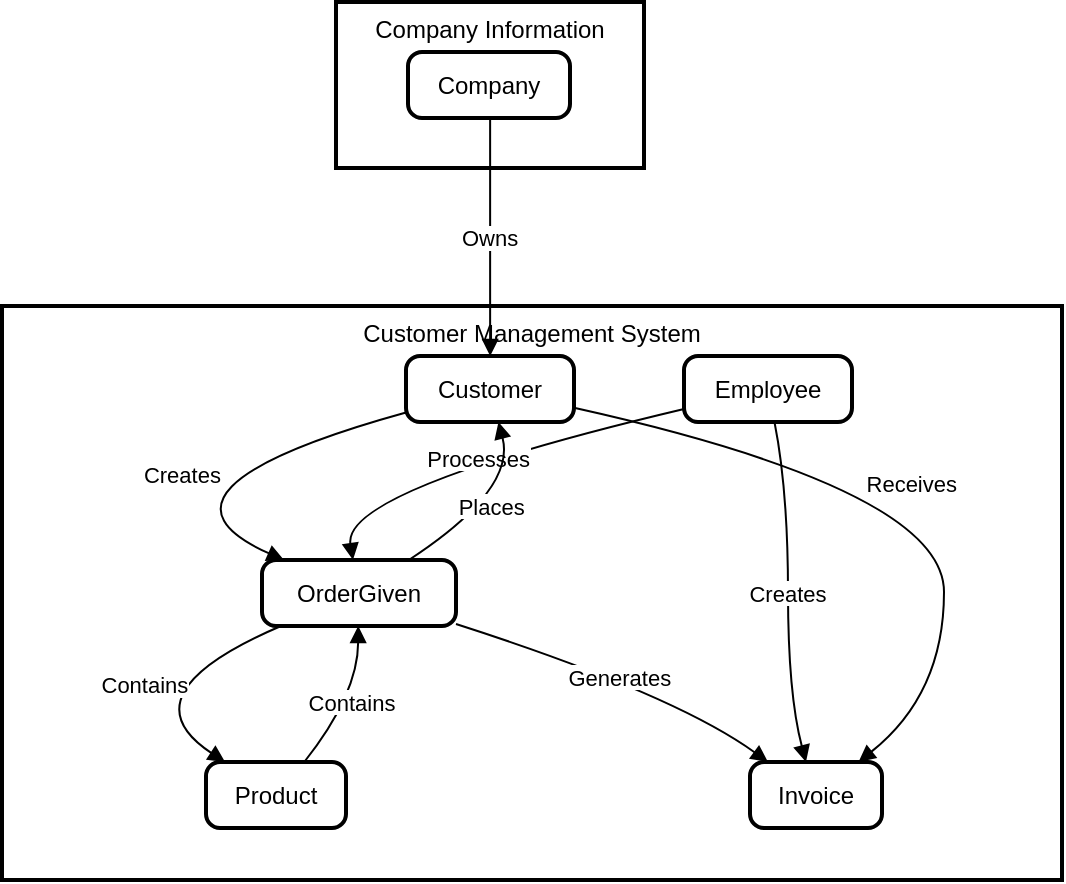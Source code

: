 <mxfile version="21.7.2" type="device">
  <diagram id="C5RBs43oDa-KdzZeNtuy" name="Page-1">
    <mxGraphModel dx="3500" dy="1807" grid="1" gridSize="10" guides="1" tooltips="1" connect="1" arrows="1" fold="1" page="1" pageScale="1" pageWidth="827" pageHeight="1169" math="0" shadow="0">
      <root>
        <mxCell id="WIyWlLk6GJQsqaUBKTNV-0" />
        <mxCell id="WIyWlLk6GJQsqaUBKTNV-1" parent="WIyWlLk6GJQsqaUBKTNV-0" />
        <mxCell id="b4tJp916rbjAuBSR-XiV-288" value="Company Information" style="whiteSpace=wrap;strokeWidth=2;verticalAlign=top;" vertex="1" parent="WIyWlLk6GJQsqaUBKTNV-1">
          <mxGeometry x="187" y="20" width="154" height="83" as="geometry" />
        </mxCell>
        <mxCell id="b4tJp916rbjAuBSR-XiV-289" value="Company" style="rounded=1;absoluteArcSize=1;arcSize=14;whiteSpace=wrap;strokeWidth=2;" vertex="1" parent="WIyWlLk6GJQsqaUBKTNV-1">
          <mxGeometry x="223" y="45" width="81" height="33" as="geometry" />
        </mxCell>
        <mxCell id="b4tJp916rbjAuBSR-XiV-290" value="Customer Management System" style="whiteSpace=wrap;strokeWidth=2;verticalAlign=top;" vertex="1" parent="WIyWlLk6GJQsqaUBKTNV-1">
          <mxGeometry x="20" y="172" width="530" height="287" as="geometry" />
        </mxCell>
        <mxCell id="b4tJp916rbjAuBSR-XiV-291" value="OrderGiven" style="rounded=1;absoluteArcSize=1;arcSize=14;whiteSpace=wrap;strokeWidth=2;" vertex="1" parent="WIyWlLk6GJQsqaUBKTNV-1">
          <mxGeometry x="150" y="299" width="97" height="33" as="geometry" />
        </mxCell>
        <mxCell id="b4tJp916rbjAuBSR-XiV-292" value="Customer" style="rounded=1;absoluteArcSize=1;arcSize=14;whiteSpace=wrap;strokeWidth=2;" vertex="1" parent="WIyWlLk6GJQsqaUBKTNV-1">
          <mxGeometry x="222" y="197" width="84" height="33" as="geometry" />
        </mxCell>
        <mxCell id="b4tJp916rbjAuBSR-XiV-293" value="Product" style="rounded=1;absoluteArcSize=1;arcSize=14;whiteSpace=wrap;strokeWidth=2;" vertex="1" parent="WIyWlLk6GJQsqaUBKTNV-1">
          <mxGeometry x="122" y="400" width="70" height="33" as="geometry" />
        </mxCell>
        <mxCell id="b4tJp916rbjAuBSR-XiV-294" value="Invoice" style="rounded=1;absoluteArcSize=1;arcSize=14;whiteSpace=wrap;strokeWidth=2;" vertex="1" parent="WIyWlLk6GJQsqaUBKTNV-1">
          <mxGeometry x="394" y="400" width="66" height="33" as="geometry" />
        </mxCell>
        <mxCell id="b4tJp916rbjAuBSR-XiV-295" value="Employee" style="rounded=1;absoluteArcSize=1;arcSize=14;whiteSpace=wrap;strokeWidth=2;" vertex="1" parent="WIyWlLk6GJQsqaUBKTNV-1">
          <mxGeometry x="361" y="197" width="84" height="33" as="geometry" />
        </mxCell>
        <mxCell id="b4tJp916rbjAuBSR-XiV-296" value="Creates" style="curved=1;startArrow=none;endArrow=block;exitX=0.001;exitY=0.856;entryX=0.104;entryY=-0.012;rounded=0;" edge="1" parent="WIyWlLk6GJQsqaUBKTNV-1" source="b4tJp916rbjAuBSR-XiV-292" target="b4tJp916rbjAuBSR-XiV-291">
          <mxGeometry relative="1" as="geometry">
            <Array as="points">
              <mxPoint x="82" y="264" />
            </Array>
          </mxGeometry>
        </mxCell>
        <mxCell id="b4tJp916rbjAuBSR-XiV-297" value="Contains" style="curved=1;startArrow=none;endArrow=block;exitX=0.697;exitY=0.012;entryX=0.496;entryY=1.0;rounded=0;" edge="1" parent="WIyWlLk6GJQsqaUBKTNV-1" source="b4tJp916rbjAuBSR-XiV-293" target="b4tJp916rbjAuBSR-XiV-291">
          <mxGeometry relative="1" as="geometry">
            <Array as="points">
              <mxPoint x="198" y="366" />
            </Array>
          </mxGeometry>
        </mxCell>
        <mxCell id="b4tJp916rbjAuBSR-XiV-298" value="Generates" style="curved=1;startArrow=none;endArrow=block;exitX=0.994;exitY=0.965;entryX=0.145;entryY=0.012;rounded=0;" edge="1" parent="WIyWlLk6GJQsqaUBKTNV-1" source="b4tJp916rbjAuBSR-XiV-291" target="b4tJp916rbjAuBSR-XiV-294">
          <mxGeometry relative="1" as="geometry">
            <Array as="points">
              <mxPoint x="356" y="366" />
            </Array>
          </mxGeometry>
        </mxCell>
        <mxCell id="b4tJp916rbjAuBSR-XiV-299" value="Processes" style="curved=1;startArrow=none;endArrow=block;exitX=-0.001;exitY=0.805;entryX=0.468;entryY=-0.012;rounded=0;" edge="1" parent="WIyWlLk6GJQsqaUBKTNV-1" source="b4tJp916rbjAuBSR-XiV-295" target="b4tJp916rbjAuBSR-XiV-291">
          <mxGeometry relative="1" as="geometry">
            <Array as="points">
              <mxPoint x="190" y="264" />
            </Array>
          </mxGeometry>
        </mxCell>
        <mxCell id="b4tJp916rbjAuBSR-XiV-300" value="Creates" style="curved=1;startArrow=none;endArrow=block;exitX=0.539;exitY=1.006;entryX=0.426;entryY=0.012;rounded=0;" edge="1" parent="WIyWlLk6GJQsqaUBKTNV-1" source="b4tJp916rbjAuBSR-XiV-295" target="b4tJp916rbjAuBSR-XiV-294">
          <mxGeometry relative="1" as="geometry">
            <Array as="points">
              <mxPoint x="413" y="264" />
              <mxPoint x="413" y="366" />
            </Array>
          </mxGeometry>
        </mxCell>
        <mxCell id="b4tJp916rbjAuBSR-XiV-301" value="Receives" style="curved=1;startArrow=none;endArrow=block;exitX=1.001;exitY=0.786;entryX=0.814;entryY=0.012;rounded=0;" edge="1" parent="WIyWlLk6GJQsqaUBKTNV-1" source="b4tJp916rbjAuBSR-XiV-292" target="b4tJp916rbjAuBSR-XiV-294">
          <mxGeometry relative="1" as="geometry">
            <Array as="points">
              <mxPoint x="491" y="264" />
              <mxPoint x="491" y="366" />
            </Array>
          </mxGeometry>
        </mxCell>
        <mxCell id="b4tJp916rbjAuBSR-XiV-302" value="Places" style="curved=1;startArrow=none;endArrow=block;exitX=0.763;exitY=-0.012;entryX=0.551;entryY=1.006;rounded=0;" edge="1" parent="WIyWlLk6GJQsqaUBKTNV-1" source="b4tJp916rbjAuBSR-XiV-291" target="b4tJp916rbjAuBSR-XiV-292">
          <mxGeometry relative="1" as="geometry">
            <Array as="points">
              <mxPoint x="277" y="264" />
            </Array>
          </mxGeometry>
        </mxCell>
        <mxCell id="b4tJp916rbjAuBSR-XiV-303" value="Contains" style="curved=1;startArrow=none;endArrow=block;exitX=0.098;exitY=1.0;entryX=0.145;entryY=0.012;rounded=0;" edge="1" parent="WIyWlLk6GJQsqaUBKTNV-1" source="b4tJp916rbjAuBSR-XiV-291" target="b4tJp916rbjAuBSR-XiV-293">
          <mxGeometry relative="1" as="geometry">
            <Array as="points">
              <mxPoint x="80" y="366" />
            </Array>
          </mxGeometry>
        </mxCell>
        <mxCell id="b4tJp916rbjAuBSR-XiV-304" value="Owns" style="curved=1;startArrow=none;endArrow=block;exitX=0.507;exitY=1.012;entryX=0.501;entryY=-0.006;rounded=0;" edge="1" parent="WIyWlLk6GJQsqaUBKTNV-1" source="b4tJp916rbjAuBSR-XiV-289" target="b4tJp916rbjAuBSR-XiV-292">
          <mxGeometry relative="1" as="geometry">
            <Array as="points" />
          </mxGeometry>
        </mxCell>
      </root>
    </mxGraphModel>
  </diagram>
</mxfile>

